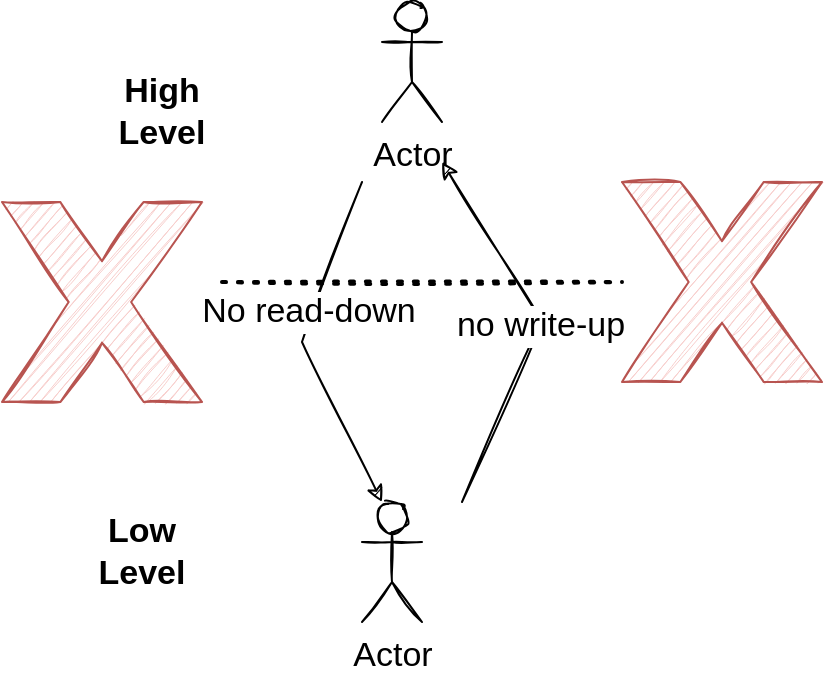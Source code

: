 <mxfile version="20.6.2" type="device" pages="3"><diagram id="2Ips0YsDVpGAPmKZk87Z" name="Biba Integrity model"><mxGraphModel dx="3688" dy="961" grid="1" gridSize="10" guides="1" tooltips="1" connect="1" arrows="1" fold="1" page="1" pageScale="1" pageWidth="2336" pageHeight="1654" math="0" shadow="0"><root><mxCell id="0"/><mxCell id="1" parent="0"/><mxCell id="Ky-h033_D8NKiIXFfYPR-2" value="Actor" style="shape=umlActor;verticalLabelPosition=bottom;verticalAlign=top;html=1;outlineConnect=0;fontSize=17;sketch=1;" parent="1" vertex="1"><mxGeometry x="150" y="380" width="30" height="60" as="geometry"/></mxCell><mxCell id="Ky-h033_D8NKiIXFfYPR-3" value="" style="endArrow=none;dashed=1;html=1;dashPattern=1 3;strokeWidth=2;rounded=0;fontSize=17;sketch=1;" parent="1" target="Ky-h033_D8NKiIXFfYPR-13" edge="1"><mxGeometry width="50" height="50" relative="1" as="geometry"><mxPoint x="80" y="270" as="sourcePoint"/><mxPoint x="270" y="310" as="targetPoint"/></mxGeometry></mxCell><mxCell id="Ky-h033_D8NKiIXFfYPR-6" value="" style="verticalLabelPosition=bottom;verticalAlign=top;html=1;shape=mxgraph.basic.x;fillColor=#f8cecc;strokeColor=#b85450;fontSize=17;sketch=1;" parent="1" vertex="1"><mxGeometry x="-30" y="230" width="100" height="100" as="geometry"/></mxCell><mxCell id="Ky-h033_D8NKiIXFfYPR-7" value="" style="endArrow=classic;html=1;rounded=0;fontSize=17;sketch=1;" parent="1" edge="1"><mxGeometry width="50" height="50" relative="1" as="geometry"><mxPoint x="150" y="220" as="sourcePoint"/><mxPoint x="160" y="380" as="targetPoint"/><Array as="points"><mxPoint x="120" y="300"/></Array></mxGeometry></mxCell><mxCell id="Ky-h033_D8NKiIXFfYPR-12" value="No read-down" style="edgeLabel;html=1;align=center;verticalAlign=middle;resizable=0;points=[];fontSize=17;sketch=1;" parent="Ky-h033_D8NKiIXFfYPR-7" vertex="1" connectable="0"><mxGeometry x="-0.194" y="-3" relative="1" as="geometry"><mxPoint as="offset"/></mxGeometry></mxCell><mxCell id="Ky-h033_D8NKiIXFfYPR-9" value="High Level" style="text;html=1;strokeColor=none;fillColor=none;align=center;verticalAlign=middle;whiteSpace=wrap;rounded=0;fontStyle=1;fontSize=17;sketch=1;" parent="1" vertex="1"><mxGeometry x="20" y="170" width="60" height="30" as="geometry"/></mxCell><mxCell id="Ky-h033_D8NKiIXFfYPR-10" value="Low Level" style="text;html=1;strokeColor=none;fillColor=none;align=center;verticalAlign=middle;whiteSpace=wrap;rounded=0;fontStyle=1;fontSize=17;sketch=1;" parent="1" vertex="1"><mxGeometry x="10" y="390" width="60" height="30" as="geometry"/></mxCell><mxCell id="Ky-h033_D8NKiIXFfYPR-11" value="no write-up" style="endArrow=classic;html=1;rounded=0;fontSize=17;sketch=1;" parent="1" edge="1"><mxGeometry width="50" height="50" relative="1" as="geometry"><mxPoint x="200" y="380" as="sourcePoint"/><mxPoint x="190" y="210" as="targetPoint"/><Array as="points"><mxPoint x="240" y="290"/></Array></mxGeometry></mxCell><mxCell id="Ky-h033_D8NKiIXFfYPR-13" value="" style="verticalLabelPosition=bottom;verticalAlign=top;html=1;shape=mxgraph.basic.x;fillColor=#f8cecc;strokeColor=#b85450;fontSize=17;sketch=1;" parent="1" vertex="1"><mxGeometry x="280" y="220" width="100" height="100" as="geometry"/></mxCell><mxCell id="dxSOwIDsCgMvNaK8xYnr-1" value="Actor" style="shape=umlActor;verticalLabelPosition=bottom;verticalAlign=top;html=1;outlineConnect=0;fontSize=17;sketch=1;" vertex="1" parent="1"><mxGeometry x="160" y="130" width="30" height="60" as="geometry"/></mxCell></root></mxGraphModel></diagram><diagram id="0x1odSpNW9a2A62j6t31" name="bell-lapadula-model"><mxGraphModel dx="3688" dy="961" grid="1" gridSize="10" guides="1" tooltips="1" connect="1" arrows="1" fold="1" page="1" pageScale="1" pageWidth="2336" pageHeight="1654" math="0" shadow="0"><root><mxCell id="0"/><mxCell id="1" parent="0"/><mxCell id="5DoDkW3DjBj_07MWpfo6-2" value="Actor" style="shape=umlActor;verticalLabelPosition=bottom;verticalAlign=top;html=1;outlineConnect=0;fontSize=17;sketch=1;" parent="1" vertex="1"><mxGeometry x="150" y="380" width="30" height="60" as="geometry"/></mxCell><mxCell id="5DoDkW3DjBj_07MWpfo6-3" value="" style="endArrow=none;dashed=1;html=1;dashPattern=1 3;strokeWidth=2;rounded=0;fontSize=17;sketch=1;" parent="1" target="5DoDkW3DjBj_07MWpfo6-10" edge="1"><mxGeometry width="50" height="50" relative="1" as="geometry"><mxPoint x="80" y="270" as="sourcePoint"/><mxPoint x="270" y="310" as="targetPoint"/></mxGeometry></mxCell><mxCell id="5DoDkW3DjBj_07MWpfo6-4" value="" style="verticalLabelPosition=bottom;verticalAlign=top;html=1;shape=mxgraph.basic.x;fillColor=#f8cecc;strokeColor=#b85450;fontSize=17;sketch=1;" parent="1" vertex="1"><mxGeometry x="-30" y="230" width="100" height="100" as="geometry"/></mxCell><mxCell id="5DoDkW3DjBj_07MWpfo6-5" value="" style="endArrow=classic;html=1;rounded=0;fontSize=17;sketch=1;" parent="1" edge="1"><mxGeometry width="50" height="50" relative="1" as="geometry"><mxPoint x="150" y="220" as="sourcePoint"/><mxPoint x="160" y="380" as="targetPoint"/><Array as="points"><mxPoint x="120" y="300"/></Array></mxGeometry></mxCell><mxCell id="5DoDkW3DjBj_07MWpfo6-6" value="No write-down" style="edgeLabel;html=1;align=center;verticalAlign=middle;resizable=0;points=[];fontSize=17;sketch=1;" parent="5DoDkW3DjBj_07MWpfo6-5" vertex="1" connectable="0"><mxGeometry x="-0.194" y="-3" relative="1" as="geometry"><mxPoint x="-12" y="15" as="offset"/></mxGeometry></mxCell><mxCell id="5DoDkW3DjBj_07MWpfo6-7" value="High Level" style="text;html=1;strokeColor=none;fillColor=none;align=center;verticalAlign=middle;whiteSpace=wrap;rounded=0;fontStyle=1;fontSize=17;sketch=1;" parent="1" vertex="1"><mxGeometry x="20" y="170" width="60" height="30" as="geometry"/></mxCell><mxCell id="5DoDkW3DjBj_07MWpfo6-8" value="Low Level" style="text;html=1;strokeColor=none;fillColor=none;align=center;verticalAlign=middle;whiteSpace=wrap;rounded=0;fontStyle=1;fontSize=17;sketch=1;" parent="1" vertex="1"><mxGeometry x="10" y="390" width="60" height="30" as="geometry"/></mxCell><mxCell id="5DoDkW3DjBj_07MWpfo6-9" value="No read-up" style="endArrow=classic;html=1;rounded=0;fontSize=17;sketch=1;exitX=0.75;exitY=0.1;exitDx=0;exitDy=0;exitPerimeter=0;" parent="1" source="5DoDkW3DjBj_07MWpfo6-2" edge="1"><mxGeometry width="50" height="50" relative="1" as="geometry"><mxPoint x="200" y="380" as="sourcePoint"/><mxPoint x="190" y="200" as="targetPoint"/><Array as="points"><mxPoint x="240" y="290"/></Array></mxGeometry></mxCell><mxCell id="5DoDkW3DjBj_07MWpfo6-10" value="" style="verticalLabelPosition=bottom;verticalAlign=top;html=1;shape=mxgraph.basic.x;fillColor=#f8cecc;strokeColor=#b85450;fontSize=17;sketch=1;" parent="1" vertex="1"><mxGeometry x="280" y="220" width="100" height="100" as="geometry"/></mxCell><mxCell id="Y_yICQaJGNweLz1GkF-9-1" value="Actor" style="shape=umlActor;verticalLabelPosition=bottom;verticalAlign=top;html=1;outlineConnect=0;fontSize=17;sketch=1;" vertex="1" parent="1"><mxGeometry x="150" y="120" width="30" height="60" as="geometry"/></mxCell></root></mxGraphModel></diagram><diagram id="TtV7u7M83yvMLlO14PMG" name="summary"><mxGraphModel dx="1352" dy="961" grid="1" gridSize="10" guides="1" tooltips="1" connect="1" arrows="1" fold="1" page="1" pageScale="1" pageWidth="2336" pageHeight="1654" math="0" shadow="0"><root><mxCell id="0"/><mxCell id="1" parent="0"/><mxCell id="F3edk_qh9ze-SbNslHPt-2" value="Unauthorized access" style="rounded=0;whiteSpace=wrap;html=1;sketch=1;hachureGap=4;jiggle=2;fontFamily=Architects Daughter;fontSource=https%3A%2F%2Ffonts.googleapis.com%2Fcss%3Ffamily%3DArchitects%2BDaughter;fontSize=20;" parent="1" vertex="1"><mxGeometry x="60" y="190" width="220" height="60" as="geometry"/></mxCell><mxCell id="F3edk_qh9ze-SbNslHPt-3" value="The Bell LaPadula Model" style="ellipse;whiteSpace=wrap;html=1;aspect=fixed;sketch=1;hachureGap=4;jiggle=2;fontFamily=Architects Daughter;fontSource=https%3A%2F%2Ffonts.googleapis.com%2Fcss%3Ffamily%3DArchitects%2BDaughter;fontSize=20;" parent="1" vertex="1"><mxGeometry x="90" y="340" width="130" height="130" as="geometry"/></mxCell><mxCell id="F3edk_qh9ze-SbNslHPt-4" value="" style="endArrow=classic;html=1;rounded=0;sketch=1;hachureGap=4;jiggle=2;fontFamily=Architects Daughter;fontSource=https%3A%2F%2Ffonts.googleapis.com%2Fcss%3Ffamily%3DArchitects%2BDaughter;fontSize=16;exitX=0.439;exitY=1.033;exitDx=0;exitDy=0;exitPerimeter=0;entryX=0.5;entryY=0;entryDx=0;entryDy=0;" parent="1" source="F3edk_qh9ze-SbNslHPt-2" target="F3edk_qh9ze-SbNslHPt-3" edge="1"><mxGeometry width="50" height="50" relative="1" as="geometry"><mxPoint x="190" y="320" as="sourcePoint"/><mxPoint x="240" y="270" as="targetPoint"/></mxGeometry></mxCell><mxCell id="F3edk_qh9ze-SbNslHPt-5" value="Confidentiality" style="text;html=1;strokeColor=none;fillColor=none;align=center;verticalAlign=middle;whiteSpace=wrap;rounded=0;sketch=1;hachureGap=4;jiggle=2;fontFamily=Architects Daughter;fontSource=https%3A%2F%2Ffonts.googleapis.com%2Fcss%3Ffamily%3DArchitects%2BDaughter;fontSize=20;" parent="1" vertex="1"><mxGeometry x="130" y="140" width="60" height="30" as="geometry"/></mxCell><mxCell id="F3edk_qh9ze-SbNslHPt-6" value="CIA" style="text;html=1;strokeColor=none;fillColor=none;align=center;verticalAlign=middle;whiteSpace=wrap;rounded=0;sketch=1;hachureGap=4;jiggle=2;fontFamily=Architects Daughter;fontSource=https%3A%2F%2Ffonts.googleapis.com%2Fcss%3Ffamily%3DArchitects%2BDaughter;fontSize=20;fontStyle=1" parent="1" vertex="1"><mxGeometry x="330" y="20" width="160" height="30" as="geometry"/></mxCell><mxCell id="F3edk_qh9ze-SbNslHPt-7" value="" style="endArrow=classic;html=1;rounded=0;sketch=1;hachureGap=4;jiggle=2;fontFamily=Architects Daughter;fontSource=https%3A%2F%2Ffonts.googleapis.com%2Fcss%3Ffamily%3DArchitects%2BDaughter;fontSize=16;exitX=0.5;exitY=1;exitDx=0;exitDy=0;entryX=0.75;entryY=0;entryDx=0;entryDy=0;" parent="1" source="F3edk_qh9ze-SbNslHPt-6" target="F3edk_qh9ze-SbNslHPt-5" edge="1"><mxGeometry width="50" height="50" relative="1" as="geometry"><mxPoint x="430" y="180" as="sourcePoint"/><mxPoint x="480" y="130" as="targetPoint"/></mxGeometry></mxCell><mxCell id="F3edk_qh9ze-SbNslHPt-8" value="Integrity" style="text;html=1;strokeColor=none;fillColor=none;align=center;verticalAlign=middle;whiteSpace=wrap;rounded=0;sketch=1;hachureGap=4;jiggle=2;fontFamily=Architects Daughter;fontSource=https%3A%2F%2Ffonts.googleapis.com%2Fcss%3Ffamily%3DArchitects%2BDaughter;fontSize=20;" parent="1" vertex="1"><mxGeometry x="345" y="140" width="130" height="30" as="geometry"/></mxCell><mxCell id="F3edk_qh9ze-SbNslHPt-9" value="Unauthorized changes" style="rounded=0;whiteSpace=wrap;html=1;sketch=1;hachureGap=4;jiggle=2;fontFamily=Architects Daughter;fontSource=https%3A%2F%2Ffonts.googleapis.com%2Fcss%3Ffamily%3DArchitects%2BDaughter;fontSize=20;" parent="1" vertex="1"><mxGeometry x="320" y="190" width="240" height="70" as="geometry"/></mxCell><mxCell id="F3edk_qh9ze-SbNslHPt-10" value="" style="endArrow=classic;html=1;rounded=0;sketch=1;hachureGap=4;jiggle=2;fontFamily=Architects Daughter;fontSource=https%3A%2F%2Ffonts.googleapis.com%2Fcss%3Ffamily%3DArchitects%2BDaughter;fontSize=16;" parent="1" source="F3edk_qh9ze-SbNslHPt-6" edge="1"><mxGeometry width="50" height="50" relative="1" as="geometry"><mxPoint x="420" y="100" as="sourcePoint"/><mxPoint x="470" y="50" as="targetPoint"/></mxGeometry></mxCell><mxCell id="F3edk_qh9ze-SbNslHPt-11" value="" style="endArrow=classic;html=1;rounded=0;sketch=1;hachureGap=4;jiggle=2;fontFamily=Architects Daughter;fontSource=https%3A%2F%2Ffonts.googleapis.com%2Fcss%3Ffamily%3DArchitects%2BDaughter;fontSize=16;" parent="1" source="F3edk_qh9ze-SbNslHPt-6" edge="1"><mxGeometry width="50" height="50" relative="1" as="geometry"><mxPoint x="410" y="100" as="sourcePoint"/><mxPoint x="460" y="50" as="targetPoint"/></mxGeometry></mxCell><mxCell id="F3edk_qh9ze-SbNslHPt-12" value="" style="endArrow=classic;html=1;rounded=0;sketch=1;hachureGap=4;jiggle=2;fontFamily=Architects Daughter;fontSource=https%3A%2F%2Ffonts.googleapis.com%2Fcss%3Ffamily%3DArchitects%2BDaughter;fontSize=16;exitX=0.5;exitY=1;exitDx=0;exitDy=0;" parent="1" source="F3edk_qh9ze-SbNslHPt-6" target="F3edk_qh9ze-SbNslHPt-8" edge="1"><mxGeometry width="50" height="50" relative="1" as="geometry"><mxPoint x="400" y="130" as="sourcePoint"/><mxPoint x="450" y="80" as="targetPoint"/></mxGeometry></mxCell><mxCell id="F3edk_qh9ze-SbNslHPt-13" value="Biba&lt;br&gt;Integrity Model" style="ellipse;whiteSpace=wrap;html=1;aspect=fixed;sketch=1;hachureGap=4;jiggle=2;fontFamily=Architects Daughter;fontSource=https%3A%2F%2Ffonts.googleapis.com%2Fcss%3Ffamily%3DArchitects%2BDaughter;fontSize=20;" parent="1" vertex="1"><mxGeometry x="370" y="340" width="130" height="130" as="geometry"/></mxCell><mxCell id="F3edk_qh9ze-SbNslHPt-14" value="" style="endArrow=classic;html=1;rounded=0;sketch=1;hachureGap=4;jiggle=2;fontFamily=Architects Daughter;fontSource=https%3A%2F%2Ffonts.googleapis.com%2Fcss%3Ffamily%3DArchitects%2BDaughter;fontSize=16;entryX=0.5;entryY=0;entryDx=0;entryDy=0;" parent="1" target="F3edk_qh9ze-SbNslHPt-13" edge="1"><mxGeometry width="50" height="50" relative="1" as="geometry"><mxPoint x="430" y="250" as="sourcePoint"/><mxPoint x="450" y="290" as="targetPoint"/></mxGeometry></mxCell></root></mxGraphModel></diagram></mxfile>